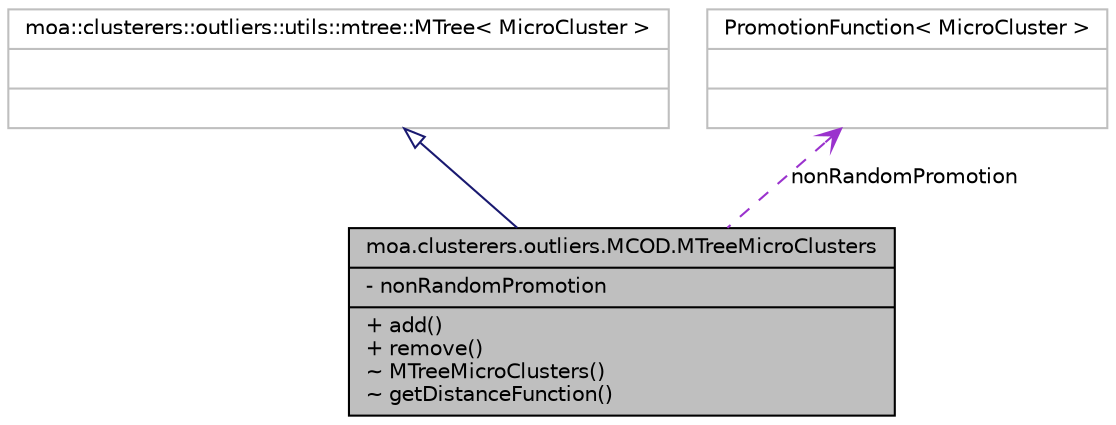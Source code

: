 digraph G
{
  edge [fontname="Helvetica",fontsize="10",labelfontname="Helvetica",labelfontsize="10"];
  node [fontname="Helvetica",fontsize="10",shape=record];
  Node1 [label="{moa.clusterers.outliers.MCOD.MTreeMicroClusters\n|- nonRandomPromotion\l|+ add()\l+ remove()\l~ MTreeMicroClusters()\l~ getDistanceFunction()\l}",height=0.2,width=0.4,color="black", fillcolor="grey75", style="filled" fontcolor="black"];
  Node2 -> Node1 [dir=back,color="midnightblue",fontsize="10",style="solid",arrowtail="empty",fontname="Helvetica"];
  Node2 [label="{moa::clusterers::outliers::utils::mtree::MTree\< MicroCluster \>\n||}",height=0.2,width=0.4,color="grey75", fillcolor="white", style="filled"];
  Node3 -> Node1 [dir=back,color="darkorchid3",fontsize="10",style="dashed",label="nonRandomPromotion",arrowtail="open",fontname="Helvetica"];
  Node3 [label="{PromotionFunction\< MicroCluster \>\n||}",height=0.2,width=0.4,color="grey75", fillcolor="white", style="filled"];
}
